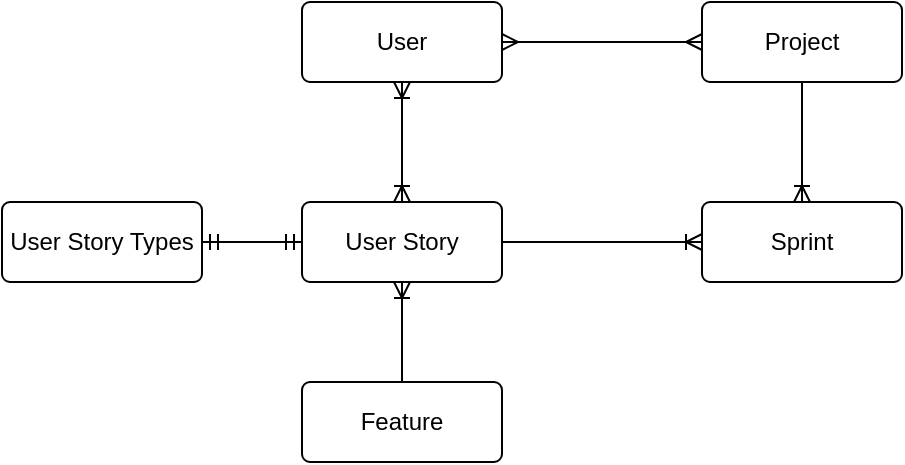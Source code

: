 <mxfile version="13.6.2" type="github">
  <diagram id="R2lEEEUBdFMjLlhIrx00" name="Page-1">
    <mxGraphModel dx="1426" dy="797" grid="1" gridSize="10" guides="1" tooltips="1" connect="1" arrows="1" fold="1" page="1" pageScale="1" pageWidth="850" pageHeight="1100" math="0" shadow="0" extFonts="Permanent Marker^https://fonts.googleapis.com/css?family=Permanent+Marker">
      <root>
        <mxCell id="0" />
        <mxCell id="1" parent="0" />
        <mxCell id="dxmh39zVvKYHWpE4FopC-34" style="edgeStyle=orthogonalEdgeStyle;rounded=1;orthogonalLoop=1;jettySize=auto;html=1;exitX=0.5;exitY=1;exitDx=0;exitDy=0;endArrow=none;endFill=0;startArrow=ERoneToMany;startFill=0;" edge="1" parent="1" source="dxmh39zVvKYHWpE4FopC-18" target="dxmh39zVvKYHWpE4FopC-30">
          <mxGeometry relative="1" as="geometry" />
        </mxCell>
        <mxCell id="dxmh39zVvKYHWpE4FopC-18" value="User Story" style="rounded=1;arcSize=10;whiteSpace=wrap;html=1;align=center;" vertex="1" parent="1">
          <mxGeometry x="260" y="180" width="100" height="40" as="geometry" />
        </mxCell>
        <mxCell id="dxmh39zVvKYHWpE4FopC-19" value="Sprint" style="rounded=1;arcSize=10;whiteSpace=wrap;html=1;align=center;" vertex="1" parent="1">
          <mxGeometry x="460" y="180" width="100" height="40" as="geometry" />
        </mxCell>
        <mxCell id="dxmh39zVvKYHWpE4FopC-20" value="" style="edgeStyle=entityRelationEdgeStyle;fontSize=12;html=1;endArrow=ERoneToMany;exitX=1;exitY=0.5;exitDx=0;exitDy=0;entryX=0;entryY=0.5;entryDx=0;entryDy=0;" edge="1" parent="1" source="dxmh39zVvKYHWpE4FopC-18" target="dxmh39zVvKYHWpE4FopC-19">
          <mxGeometry width="100" height="100" relative="1" as="geometry">
            <mxPoint x="360" y="400" as="sourcePoint" />
            <mxPoint x="460" y="300" as="targetPoint" />
          </mxGeometry>
        </mxCell>
        <mxCell id="dxmh39zVvKYHWpE4FopC-25" style="edgeStyle=orthogonalEdgeStyle;rounded=1;orthogonalLoop=1;jettySize=auto;html=1;exitX=0.5;exitY=1;exitDx=0;exitDy=0;endArrow=ERoneToMany;endFill=0;" edge="1" parent="1" source="dxmh39zVvKYHWpE4FopC-21" target="dxmh39zVvKYHWpE4FopC-19">
          <mxGeometry relative="1" as="geometry" />
        </mxCell>
        <mxCell id="dxmh39zVvKYHWpE4FopC-21" value="Project" style="rounded=1;arcSize=10;whiteSpace=wrap;html=1;align=center;" vertex="1" parent="1">
          <mxGeometry x="460" y="80" width="100" height="40" as="geometry" />
        </mxCell>
        <mxCell id="dxmh39zVvKYHWpE4FopC-35" style="edgeStyle=orthogonalEdgeStyle;rounded=1;orthogonalLoop=1;jettySize=auto;html=1;exitX=0.5;exitY=1;exitDx=0;exitDy=0;entryX=0.5;entryY=0;entryDx=0;entryDy=0;startArrow=ERoneToMany;startFill=0;endArrow=ERoneToMany;endFill=0;" edge="1" parent="1" source="dxmh39zVvKYHWpE4FopC-26" target="dxmh39zVvKYHWpE4FopC-18">
          <mxGeometry relative="1" as="geometry" />
        </mxCell>
        <mxCell id="dxmh39zVvKYHWpE4FopC-26" value="User" style="rounded=1;arcSize=10;whiteSpace=wrap;html=1;align=center;" vertex="1" parent="1">
          <mxGeometry x="260" y="80" width="100" height="40" as="geometry" />
        </mxCell>
        <mxCell id="dxmh39zVvKYHWpE4FopC-27" value="" style="edgeStyle=entityRelationEdgeStyle;fontSize=12;html=1;endArrow=ERmany;startArrow=ERmany;exitX=1;exitY=0.5;exitDx=0;exitDy=0;entryX=0;entryY=0.5;entryDx=0;entryDy=0;" edge="1" parent="1" source="dxmh39zVvKYHWpE4FopC-26" target="dxmh39zVvKYHWpE4FopC-21">
          <mxGeometry width="100" height="100" relative="1" as="geometry">
            <mxPoint x="470" y="110" as="sourcePoint" />
            <mxPoint x="450" y="100" as="targetPoint" />
          </mxGeometry>
        </mxCell>
        <mxCell id="dxmh39zVvKYHWpE4FopC-28" value="User Story Types" style="rounded=1;arcSize=10;whiteSpace=wrap;html=1;align=center;" vertex="1" parent="1">
          <mxGeometry x="110" y="180" width="100" height="40" as="geometry" />
        </mxCell>
        <mxCell id="dxmh39zVvKYHWpE4FopC-29" value="" style="edgeStyle=entityRelationEdgeStyle;fontSize=12;html=1;endArrow=ERmandOne;startArrow=ERmandOne;exitX=1;exitY=0.5;exitDx=0;exitDy=0;entryX=0;entryY=0.5;entryDx=0;entryDy=0;" edge="1" parent="1" source="dxmh39zVvKYHWpE4FopC-28" target="dxmh39zVvKYHWpE4FopC-18">
          <mxGeometry width="100" height="100" relative="1" as="geometry">
            <mxPoint x="340" y="110" as="sourcePoint" />
            <mxPoint x="440" y="10" as="targetPoint" />
          </mxGeometry>
        </mxCell>
        <mxCell id="dxmh39zVvKYHWpE4FopC-30" value="Feature" style="rounded=1;arcSize=10;whiteSpace=wrap;html=1;align=center;" vertex="1" parent="1">
          <mxGeometry x="260" y="270" width="100" height="40" as="geometry" />
        </mxCell>
      </root>
    </mxGraphModel>
  </diagram>
</mxfile>
